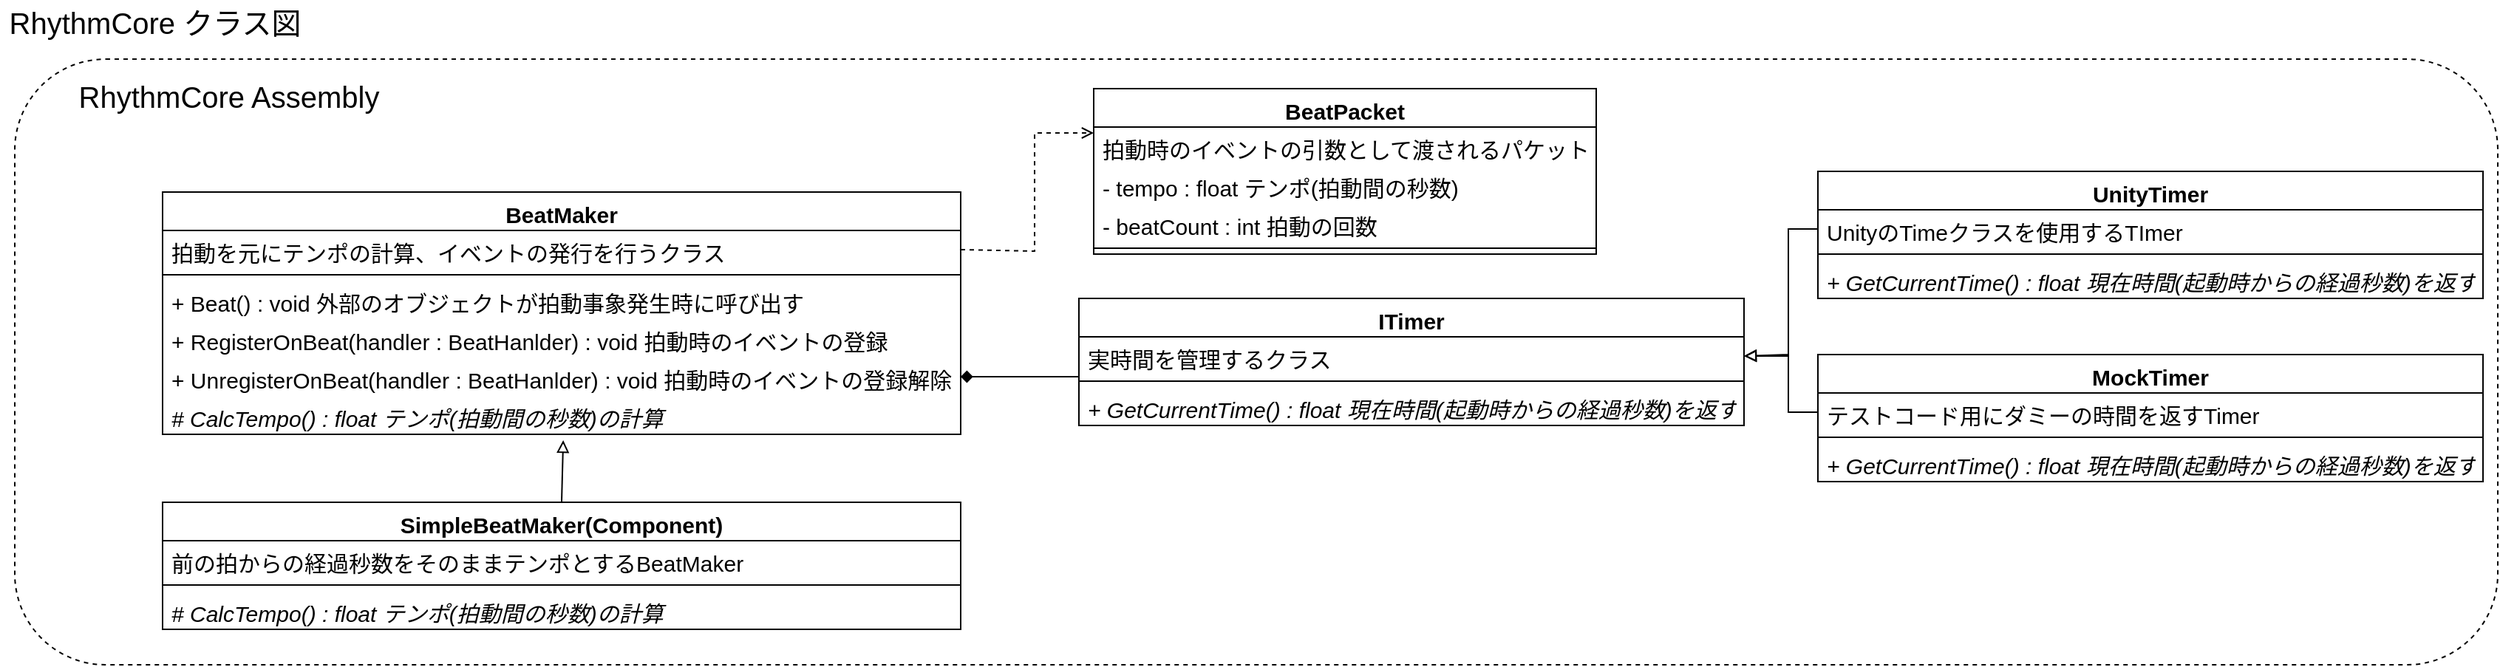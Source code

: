 <mxfile version="18.0.1" type="device"><diagram id="kL2lBJ0Yuh7rmewR7tuh" name="ページ1"><mxGraphModel dx="1102" dy="865" grid="1" gridSize="10" guides="1" tooltips="1" connect="1" arrows="1" fold="1" page="1" pageScale="1" pageWidth="827" pageHeight="1169" math="0" shadow="0"><root><mxCell id="0"/><mxCell id="1" parent="0"/><mxCell id="lNl2ep3tgy_nIi5PZgRe-21" value="" style="rounded=1;whiteSpace=wrap;html=1;fontSize=15;fillColor=none;dashed=1;" parent="1" vertex="1"><mxGeometry x="140" y="180" width="1680" height="410" as="geometry"/></mxCell><mxCell id="lNl2ep3tgy_nIi5PZgRe-1" value="RhythmCore クラス図" style="text;html=1;strokeColor=none;fillColor=none;align=center;verticalAlign=middle;whiteSpace=wrap;rounded=0;fontSize=20;" parent="1" vertex="1"><mxGeometry x="130" y="140" width="210" height="30" as="geometry"/></mxCell><mxCell id="lNl2ep3tgy_nIi5PZgRe-6" value="BeatMaker" style="swimlane;fontStyle=1;align=center;verticalAlign=top;childLayout=stackLayout;horizontal=1;startSize=26;horizontalStack=0;resizeParent=1;resizeParentMax=0;resizeLast=0;collapsible=1;marginBottom=0;fontSize=15;" parent="1" vertex="1"><mxGeometry x="240" y="270" width="540" height="164" as="geometry"/></mxCell><mxCell id="lNl2ep3tgy_nIi5PZgRe-7" value="拍動を元にテンポの計算、イベントの発行を行うクラス" style="text;strokeColor=none;fillColor=none;align=left;verticalAlign=top;spacingLeft=4;spacingRight=4;overflow=hidden;rotatable=0;points=[[0,0.5],[1,0.5]];portConstraint=eastwest;fontSize=15;" parent="lNl2ep3tgy_nIi5PZgRe-6" vertex="1"><mxGeometry y="26" width="540" height="26" as="geometry"/></mxCell><mxCell id="lNl2ep3tgy_nIi5PZgRe-8" value="" style="line;strokeWidth=1;fillColor=none;align=left;verticalAlign=middle;spacingTop=-1;spacingLeft=3;spacingRight=3;rotatable=0;labelPosition=right;points=[];portConstraint=eastwest;fontSize=20;" parent="lNl2ep3tgy_nIi5PZgRe-6" vertex="1"><mxGeometry y="52" width="540" height="8" as="geometry"/></mxCell><mxCell id="lNl2ep3tgy_nIi5PZgRe-10" value="+ Beat() : void 外部のオブジェクトが拍動事象発生時に呼び出す" style="text;strokeColor=none;fillColor=none;align=left;verticalAlign=top;spacingLeft=4;spacingRight=4;overflow=hidden;rotatable=0;points=[[0,0.5],[1,0.5]];portConstraint=eastwest;fontSize=15;fontStyle=0" parent="lNl2ep3tgy_nIi5PZgRe-6" vertex="1"><mxGeometry y="60" width="540" height="26" as="geometry"/></mxCell><mxCell id="lNl2ep3tgy_nIi5PZgRe-11" value="+ RegisterOnBeat(handler : BeatHanlder) : void 拍動時のイベントの登録" style="text;strokeColor=none;fillColor=none;align=left;verticalAlign=top;spacingLeft=4;spacingRight=4;overflow=hidden;rotatable=0;points=[[0,0.5],[1,0.5]];portConstraint=eastwest;fontSize=15;fontStyle=0" parent="lNl2ep3tgy_nIi5PZgRe-6" vertex="1"><mxGeometry y="86" width="540" height="26" as="geometry"/></mxCell><mxCell id="lNl2ep3tgy_nIi5PZgRe-12" value="+ UnregisterOnBeat(handler : BeatHanlder) : void 拍動時のイベントの登録解除" style="text;strokeColor=none;fillColor=none;align=left;verticalAlign=top;spacingLeft=4;spacingRight=4;overflow=hidden;rotatable=0;points=[[0,0.5],[1,0.5]];portConstraint=eastwest;fontSize=15;fontStyle=0" parent="lNl2ep3tgy_nIi5PZgRe-6" vertex="1"><mxGeometry y="112" width="540" height="26" as="geometry"/></mxCell><mxCell id="lNl2ep3tgy_nIi5PZgRe-13" value="# CalcTempo() : float テンポ(拍動間の秒数)の計算" style="text;strokeColor=none;fillColor=none;align=left;verticalAlign=top;spacingLeft=4;spacingRight=4;overflow=hidden;rotatable=0;points=[[0,0.5],[1,0.5]];portConstraint=eastwest;fontSize=15;fontStyle=2" parent="lNl2ep3tgy_nIi5PZgRe-6" vertex="1"><mxGeometry y="138" width="540" height="26" as="geometry"/></mxCell><mxCell id="lNl2ep3tgy_nIi5PZgRe-22" value="RhythmCore Assembly" style="text;html=1;strokeColor=none;fillColor=none;align=center;verticalAlign=middle;whiteSpace=wrap;rounded=0;fontSize=20;" parent="1" vertex="1"><mxGeometry x="180" y="190" width="210" height="30" as="geometry"/></mxCell><mxCell id="lNl2ep3tgy_nIi5PZgRe-24" value="BeatPacket" style="swimlane;fontStyle=1;align=center;verticalAlign=top;childLayout=stackLayout;horizontal=1;startSize=26;horizontalStack=0;resizeParent=1;resizeParentMax=0;resizeLast=0;collapsible=1;marginBottom=0;fontSize=15;" parent="1" vertex="1"><mxGeometry x="870" y="200" width="340" height="112" as="geometry"/></mxCell><mxCell id="lNl2ep3tgy_nIi5PZgRe-25" value="拍動時のイベントの引数として渡されるパケット" style="text;strokeColor=none;fillColor=none;align=left;verticalAlign=top;spacingLeft=4;spacingRight=4;overflow=hidden;rotatable=0;points=[[0,0.5],[1,0.5]];portConstraint=eastwest;fontSize=15;" parent="lNl2ep3tgy_nIi5PZgRe-24" vertex="1"><mxGeometry y="26" width="340" height="26" as="geometry"/></mxCell><mxCell id="lNl2ep3tgy_nIi5PZgRe-31" value="- tempo : float テンポ(拍動間の秒数)" style="text;strokeColor=none;fillColor=none;align=left;verticalAlign=top;spacingLeft=4;spacingRight=4;overflow=hidden;rotatable=0;points=[[0,0.5],[1,0.5]];portConstraint=eastwest;fontSize=15;fontStyle=0" parent="lNl2ep3tgy_nIi5PZgRe-24" vertex="1"><mxGeometry y="52" width="340" height="26" as="geometry"/></mxCell><mxCell id="lNl2ep3tgy_nIi5PZgRe-32" value="- beatCount : int 拍動の回数" style="text;strokeColor=none;fillColor=none;align=left;verticalAlign=top;spacingLeft=4;spacingRight=4;overflow=hidden;rotatable=0;points=[[0,0.5],[1,0.5]];portConstraint=eastwest;fontSize=15;fontStyle=0" parent="lNl2ep3tgy_nIi5PZgRe-24" vertex="1"><mxGeometry y="78" width="340" height="26" as="geometry"/></mxCell><mxCell id="lNl2ep3tgy_nIi5PZgRe-26" value="" style="line;strokeWidth=1;fillColor=none;align=left;verticalAlign=middle;spacingTop=-1;spacingLeft=3;spacingRight=3;rotatable=0;labelPosition=right;points=[];portConstraint=eastwest;fontSize=20;" parent="lNl2ep3tgy_nIi5PZgRe-24" vertex="1"><mxGeometry y="104" width="340" height="8" as="geometry"/></mxCell><mxCell id="lNl2ep3tgy_nIi5PZgRe-33" value="" style="endArrow=open;html=1;rounded=0;fontSize=15;exitX=1;exitY=0.5;exitDx=0;exitDy=0;entryX=0;entryY=0.154;entryDx=0;entryDy=0;dashed=1;endFill=0;entryPerimeter=0;" parent="1" source="lNl2ep3tgy_nIi5PZgRe-7" target="lNl2ep3tgy_nIi5PZgRe-25" edge="1"><mxGeometry width="50" height="50" relative="1" as="geometry"><mxPoint x="510" y="460" as="sourcePoint"/><mxPoint x="480" y="460" as="targetPoint"/><Array as="points"><mxPoint x="830" y="310"/><mxPoint x="830" y="230"/></Array></mxGeometry></mxCell><mxCell id="lNl2ep3tgy_nIi5PZgRe-34" value="SimpleBeatMaker(Component)" style="swimlane;fontStyle=1;align=center;verticalAlign=top;childLayout=stackLayout;horizontal=1;startSize=26;horizontalStack=0;resizeParent=1;resizeParentMax=0;resizeLast=0;collapsible=1;marginBottom=0;fontSize=15;" parent="1" vertex="1"><mxGeometry x="240" y="480" width="540" height="86" as="geometry"/></mxCell><mxCell id="lNl2ep3tgy_nIi5PZgRe-35" value="前の拍からの経過秒数をそのままテンポとするBeatMaker" style="text;strokeColor=none;fillColor=none;align=left;verticalAlign=top;spacingLeft=4;spacingRight=4;overflow=hidden;rotatable=0;points=[[0,0.5],[1,0.5]];portConstraint=eastwest;fontSize=15;" parent="lNl2ep3tgy_nIi5PZgRe-34" vertex="1"><mxGeometry y="26" width="540" height="26" as="geometry"/></mxCell><mxCell id="lNl2ep3tgy_nIi5PZgRe-36" value="" style="line;strokeWidth=1;fillColor=none;align=left;verticalAlign=middle;spacingTop=-1;spacingLeft=3;spacingRight=3;rotatable=0;labelPosition=right;points=[];portConstraint=eastwest;fontSize=20;" parent="lNl2ep3tgy_nIi5PZgRe-34" vertex="1"><mxGeometry y="52" width="540" height="8" as="geometry"/></mxCell><mxCell id="lNl2ep3tgy_nIi5PZgRe-40" value="# CalcTempo() : float テンポ(拍動間の秒数)の計算" style="text;strokeColor=none;fillColor=none;align=left;verticalAlign=top;spacingLeft=4;spacingRight=4;overflow=hidden;rotatable=0;points=[[0,0.5],[1,0.5]];portConstraint=eastwest;fontSize=15;fontStyle=2" parent="lNl2ep3tgy_nIi5PZgRe-34" vertex="1"><mxGeometry y="60" width="540" height="26" as="geometry"/></mxCell><mxCell id="lNl2ep3tgy_nIi5PZgRe-41" value="" style="endArrow=block;html=1;rounded=0;fontSize=15;exitX=0.5;exitY=0;exitDx=0;exitDy=0;entryX=0.502;entryY=1.154;entryDx=0;entryDy=0;endFill=0;entryPerimeter=0;" parent="1" source="lNl2ep3tgy_nIi5PZgRe-34" target="lNl2ep3tgy_nIi5PZgRe-13" edge="1"><mxGeometry width="50" height="50" relative="1" as="geometry"><mxPoint x="790" y="319" as="sourcePoint"/><mxPoint x="880" y="320.004" as="targetPoint"/></mxGeometry></mxCell><mxCell id="lNl2ep3tgy_nIi5PZgRe-47" value="ITimer" style="swimlane;fontStyle=1;align=center;verticalAlign=top;childLayout=stackLayout;horizontal=1;startSize=26;horizontalStack=0;resizeParent=1;resizeParentMax=0;resizeLast=0;collapsible=1;marginBottom=0;fontSize=15;" parent="1" vertex="1"><mxGeometry x="860" y="342" width="450" height="86" as="geometry"/></mxCell><mxCell id="lNl2ep3tgy_nIi5PZgRe-48" value="実時間を管理するクラス" style="text;strokeColor=none;fillColor=none;align=left;verticalAlign=top;spacingLeft=4;spacingRight=4;overflow=hidden;rotatable=0;points=[[0,0.5],[1,0.5]];portConstraint=eastwest;fontSize=15;" parent="lNl2ep3tgy_nIi5PZgRe-47" vertex="1"><mxGeometry y="26" width="450" height="26" as="geometry"/></mxCell><mxCell id="lNl2ep3tgy_nIi5PZgRe-51" value="" style="line;strokeWidth=1;fillColor=none;align=left;verticalAlign=middle;spacingTop=-1;spacingLeft=3;spacingRight=3;rotatable=0;labelPosition=right;points=[];portConstraint=eastwest;fontSize=20;" parent="lNl2ep3tgy_nIi5PZgRe-47" vertex="1"><mxGeometry y="52" width="450" height="8" as="geometry"/></mxCell><mxCell id="lNl2ep3tgy_nIi5PZgRe-50" value="+ GetCurrentTime() : float 現在時間(起動時からの経過秒数)を返す" style="text;strokeColor=none;fillColor=none;align=left;verticalAlign=top;spacingLeft=4;spacingRight=4;overflow=hidden;rotatable=0;points=[[0,0.5],[1,0.5]];portConstraint=eastwest;fontSize=15;fontStyle=2" parent="lNl2ep3tgy_nIi5PZgRe-47" vertex="1"><mxGeometry y="60" width="450" height="26" as="geometry"/></mxCell><mxCell id="lNl2ep3tgy_nIi5PZgRe-52" value="" style="endArrow=diamond;html=1;rounded=0;fontSize=15;exitX=0;exitY=1.038;exitDx=0;exitDy=0;entryX=1;entryY=0.5;entryDx=0;entryDy=0;endFill=1;exitPerimeter=0;" parent="1" source="lNl2ep3tgy_nIi5PZgRe-48" target="lNl2ep3tgy_nIi5PZgRe-12" edge="1"><mxGeometry width="50" height="50" relative="1" as="geometry"><mxPoint x="521.08" y="448.004" as="sourcePoint"/><mxPoint x="520" y="490" as="targetPoint"/></mxGeometry></mxCell><mxCell id="lNl2ep3tgy_nIi5PZgRe-53" value="UnityTimer" style="swimlane;fontStyle=1;align=center;verticalAlign=top;childLayout=stackLayout;horizontal=1;startSize=26;horizontalStack=0;resizeParent=1;resizeParentMax=0;resizeLast=0;collapsible=1;marginBottom=0;fontSize=15;" parent="1" vertex="1"><mxGeometry x="1360" y="256" width="450" height="86" as="geometry"/></mxCell><mxCell id="lNl2ep3tgy_nIi5PZgRe-54" value="UnityのTimeクラスを使用するTImer" style="text;strokeColor=none;fillColor=none;align=left;verticalAlign=top;spacingLeft=4;spacingRight=4;overflow=hidden;rotatable=0;points=[[0,0.5],[1,0.5]];portConstraint=eastwest;fontSize=15;" parent="lNl2ep3tgy_nIi5PZgRe-53" vertex="1"><mxGeometry y="26" width="450" height="26" as="geometry"/></mxCell><mxCell id="lNl2ep3tgy_nIi5PZgRe-55" value="" style="line;strokeWidth=1;fillColor=none;align=left;verticalAlign=middle;spacingTop=-1;spacingLeft=3;spacingRight=3;rotatable=0;labelPosition=right;points=[];portConstraint=eastwest;fontSize=20;" parent="lNl2ep3tgy_nIi5PZgRe-53" vertex="1"><mxGeometry y="52" width="450" height="8" as="geometry"/></mxCell><mxCell id="lNl2ep3tgy_nIi5PZgRe-56" value="+ GetCurrentTime() : float 現在時間(起動時からの経過秒数)を返す" style="text;strokeColor=none;fillColor=none;align=left;verticalAlign=top;spacingLeft=4;spacingRight=4;overflow=hidden;rotatable=0;points=[[0,0.5],[1,0.5]];portConstraint=eastwest;fontSize=15;fontStyle=2" parent="lNl2ep3tgy_nIi5PZgRe-53" vertex="1"><mxGeometry y="60" width="450" height="26" as="geometry"/></mxCell><mxCell id="lNl2ep3tgy_nIi5PZgRe-57" value="" style="endArrow=block;html=1;rounded=0;fontSize=15;exitX=0;exitY=0.5;exitDx=0;exitDy=0;entryX=1;entryY=0.5;entryDx=0;entryDy=0;endFill=0;" parent="1" source="lNl2ep3tgy_nIi5PZgRe-54" target="lNl2ep3tgy_nIi5PZgRe-48" edge="1"><mxGeometry width="50" height="50" relative="1" as="geometry"><mxPoint x="870" y="404.988" as="sourcePoint"/><mxPoint x="790" y="405" as="targetPoint"/><Array as="points"><mxPoint x="1340" y="295"/><mxPoint x="1340" y="380"/></Array></mxGeometry></mxCell><mxCell id="lNl2ep3tgy_nIi5PZgRe-63" value="MockTimer" style="swimlane;fontStyle=1;align=center;verticalAlign=top;childLayout=stackLayout;horizontal=1;startSize=26;horizontalStack=0;resizeParent=1;resizeParentMax=0;resizeLast=0;collapsible=1;marginBottom=0;fontSize=15;" parent="1" vertex="1"><mxGeometry x="1360" y="380" width="450" height="86" as="geometry"/></mxCell><mxCell id="lNl2ep3tgy_nIi5PZgRe-64" value="テストコード用にダミーの時間を返すTimer" style="text;strokeColor=none;fillColor=none;align=left;verticalAlign=top;spacingLeft=4;spacingRight=4;overflow=hidden;rotatable=0;points=[[0,0.5],[1,0.5]];portConstraint=eastwest;fontSize=15;" parent="lNl2ep3tgy_nIi5PZgRe-63" vertex="1"><mxGeometry y="26" width="450" height="26" as="geometry"/></mxCell><mxCell id="lNl2ep3tgy_nIi5PZgRe-65" value="" style="line;strokeWidth=1;fillColor=none;align=left;verticalAlign=middle;spacingTop=-1;spacingLeft=3;spacingRight=3;rotatable=0;labelPosition=right;points=[];portConstraint=eastwest;fontSize=20;" parent="lNl2ep3tgy_nIi5PZgRe-63" vertex="1"><mxGeometry y="52" width="450" height="8" as="geometry"/></mxCell><mxCell id="lNl2ep3tgy_nIi5PZgRe-66" value="+ GetCurrentTime() : float 現在時間(起動時からの経過秒数)を返す" style="text;strokeColor=none;fillColor=none;align=left;verticalAlign=top;spacingLeft=4;spacingRight=4;overflow=hidden;rotatable=0;points=[[0,0.5],[1,0.5]];portConstraint=eastwest;fontSize=15;fontStyle=2" parent="lNl2ep3tgy_nIi5PZgRe-63" vertex="1"><mxGeometry y="60" width="450" height="26" as="geometry"/></mxCell><mxCell id="lNl2ep3tgy_nIi5PZgRe-67" value="" style="endArrow=block;html=1;rounded=0;fontSize=15;exitX=0;exitY=0.5;exitDx=0;exitDy=0;entryX=1;entryY=0.5;entryDx=0;entryDy=0;endFill=0;edgeStyle=elbowEdgeStyle;" parent="1" source="lNl2ep3tgy_nIi5PZgRe-64" target="lNl2ep3tgy_nIi5PZgRe-48" edge="1"><mxGeometry width="50" height="50" relative="1" as="geometry"><mxPoint x="1370" y="305" as="sourcePoint"/><mxPoint x="1320" y="391" as="targetPoint"/><Array as="points"><mxPoint x="1340" y="400"/></Array></mxGeometry></mxCell></root></mxGraphModel></diagram></mxfile>